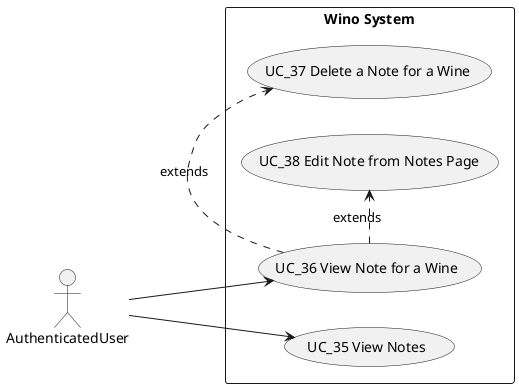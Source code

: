 @startuml
left to right direction

rectangle "Wino System" {
    usecase "UC_35 View Notes" as UC_35
    usecase "UC_36 View Note for a Wine" as UC_36
    usecase "UC_37 Delete a Note for a Wine" as UC_37
    usecase "UC_38 Edit Note from Notes Page" as UC_38
}

AuthenticatedUser --> UC_35
AuthenticatedUser --> UC_36
UC_36 .> UC_37 : extends
UC_36 .> UC_38 : extends
@enduml